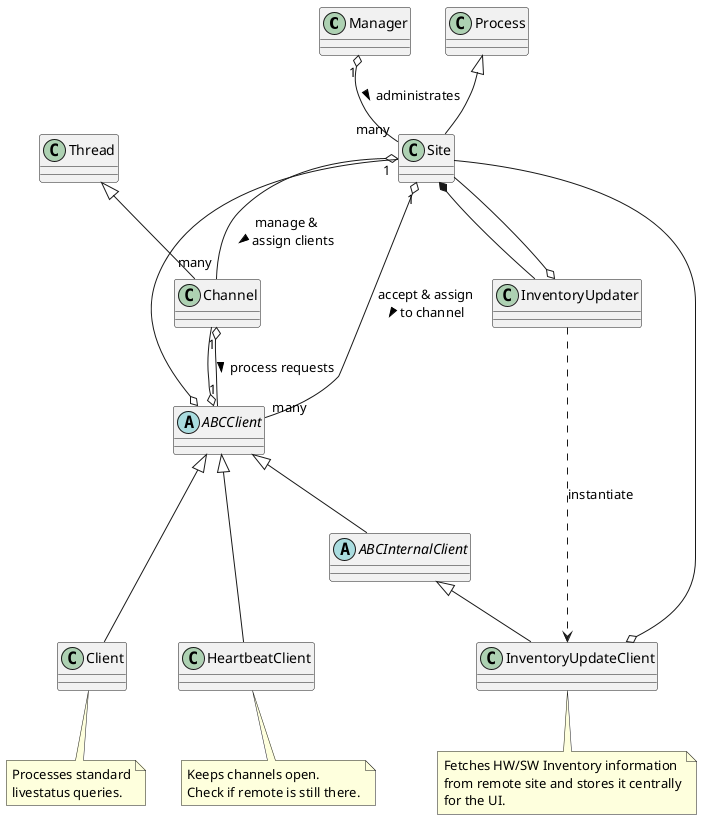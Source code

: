 @startuml
class Manager
class Site
class Channel
abstract class ABCClient
abstract class ABCInternalClient extends ABCClient
class InventoryUpdateClient extends ABCInternalClient

Manager "1" o-- "many" Site : administrates >
Process <|-- Site
Site "1" o-- "many" Channel : manage &\nassign clients >
Site "1" o-- "many" ABCClient : accept & assign\nto channel >
Site *-- InventoryUpdater
InventoryUpdater o-- Site
InventoryUpdater ..> InventoryUpdateClient : instantiate
InventoryUpdateClient o-- Site
Channel "1" o-- "1" ABCClient: process requests >
Thread <|-- Channel
ABCClient o-- Site
ABCClient o-- Channel
ABCClient <|--- Client
ABCClient <|--- HeartbeatClient

note bottom of Client
  Processes standard
  livestatus queries.
end note
note bottom of HeartbeatClient
  Keeps channels open.
  Check if remote is still there.
end note
note bottom of InventoryUpdateClient
  Fetches HW/SW Inventory information
  from remote site and stores it centrally
  for the UI.
end note
@enduml
